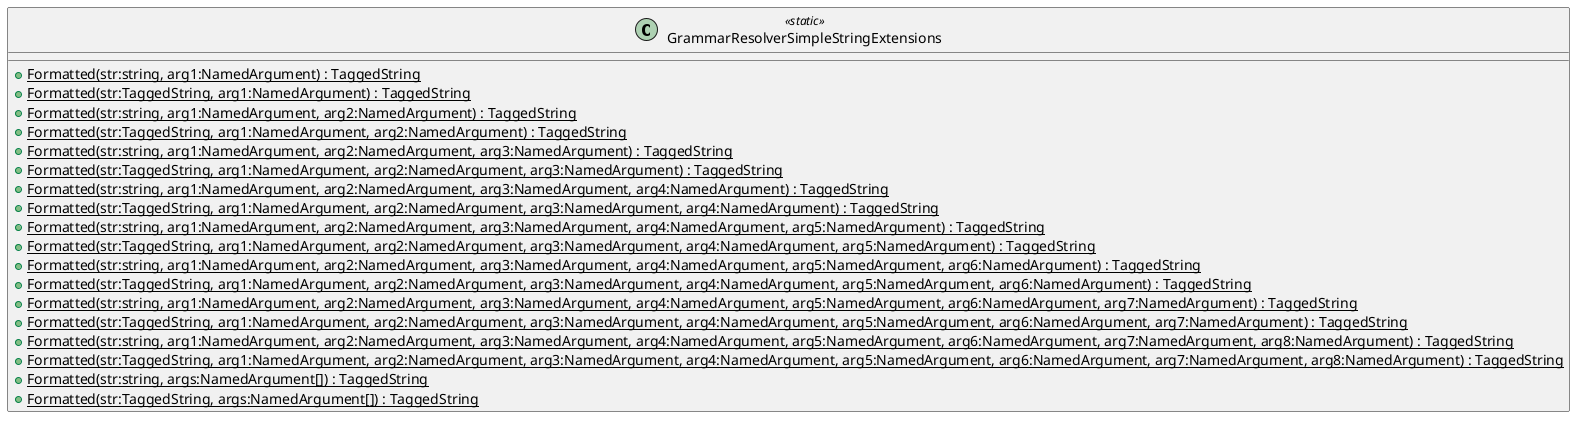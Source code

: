 @startuml
class GrammarResolverSimpleStringExtensions <<static>> {
    + {static} Formatted(str:string, arg1:NamedArgument) : TaggedString
    + {static} Formatted(str:TaggedString, arg1:NamedArgument) : TaggedString
    + {static} Formatted(str:string, arg1:NamedArgument, arg2:NamedArgument) : TaggedString
    + {static} Formatted(str:TaggedString, arg1:NamedArgument, arg2:NamedArgument) : TaggedString
    + {static} Formatted(str:string, arg1:NamedArgument, arg2:NamedArgument, arg3:NamedArgument) : TaggedString
    + {static} Formatted(str:TaggedString, arg1:NamedArgument, arg2:NamedArgument, arg3:NamedArgument) : TaggedString
    + {static} Formatted(str:string, arg1:NamedArgument, arg2:NamedArgument, arg3:NamedArgument, arg4:NamedArgument) : TaggedString
    + {static} Formatted(str:TaggedString, arg1:NamedArgument, arg2:NamedArgument, arg3:NamedArgument, arg4:NamedArgument) : TaggedString
    + {static} Formatted(str:string, arg1:NamedArgument, arg2:NamedArgument, arg3:NamedArgument, arg4:NamedArgument, arg5:NamedArgument) : TaggedString
    + {static} Formatted(str:TaggedString, arg1:NamedArgument, arg2:NamedArgument, arg3:NamedArgument, arg4:NamedArgument, arg5:NamedArgument) : TaggedString
    + {static} Formatted(str:string, arg1:NamedArgument, arg2:NamedArgument, arg3:NamedArgument, arg4:NamedArgument, arg5:NamedArgument, arg6:NamedArgument) : TaggedString
    + {static} Formatted(str:TaggedString, arg1:NamedArgument, arg2:NamedArgument, arg3:NamedArgument, arg4:NamedArgument, arg5:NamedArgument, arg6:NamedArgument) : TaggedString
    + {static} Formatted(str:string, arg1:NamedArgument, arg2:NamedArgument, arg3:NamedArgument, arg4:NamedArgument, arg5:NamedArgument, arg6:NamedArgument, arg7:NamedArgument) : TaggedString
    + {static} Formatted(str:TaggedString, arg1:NamedArgument, arg2:NamedArgument, arg3:NamedArgument, arg4:NamedArgument, arg5:NamedArgument, arg6:NamedArgument, arg7:NamedArgument) : TaggedString
    + {static} Formatted(str:string, arg1:NamedArgument, arg2:NamedArgument, arg3:NamedArgument, arg4:NamedArgument, arg5:NamedArgument, arg6:NamedArgument, arg7:NamedArgument, arg8:NamedArgument) : TaggedString
    + {static} Formatted(str:TaggedString, arg1:NamedArgument, arg2:NamedArgument, arg3:NamedArgument, arg4:NamedArgument, arg5:NamedArgument, arg6:NamedArgument, arg7:NamedArgument, arg8:NamedArgument) : TaggedString
    + {static} Formatted(str:string, args:NamedArgument[]) : TaggedString
    + {static} Formatted(str:TaggedString, args:NamedArgument[]) : TaggedString
}
@enduml
